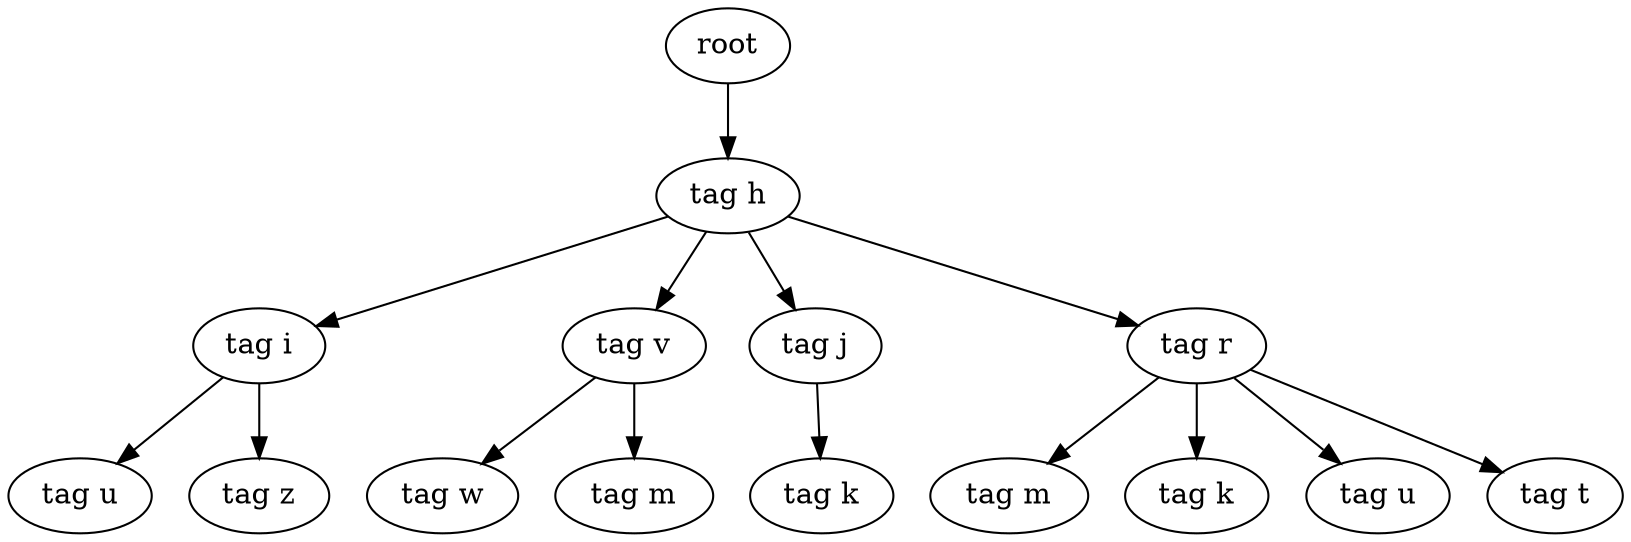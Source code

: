 digraph Tree{
0[label="root"];
0->00
00[label="tag h"];
00->000
000[label="tag i"];
000->0000
0000[label="tag u"];
000->0001
0001[label="tag z"];
00->001
001[label="tag v"];
001->0010
0010[label="tag w"];
001->0011
0011[label="tag m"];
00->002
002[label="tag j"];
002->0020
0020[label="tag k"];
00->003
003[label="tag r"];
003->0030
0030[label="tag m"];
003->0031
0031[label="tag k"];
003->0032
0032[label="tag u"];
003->0033
0033[label="tag t"];
}
